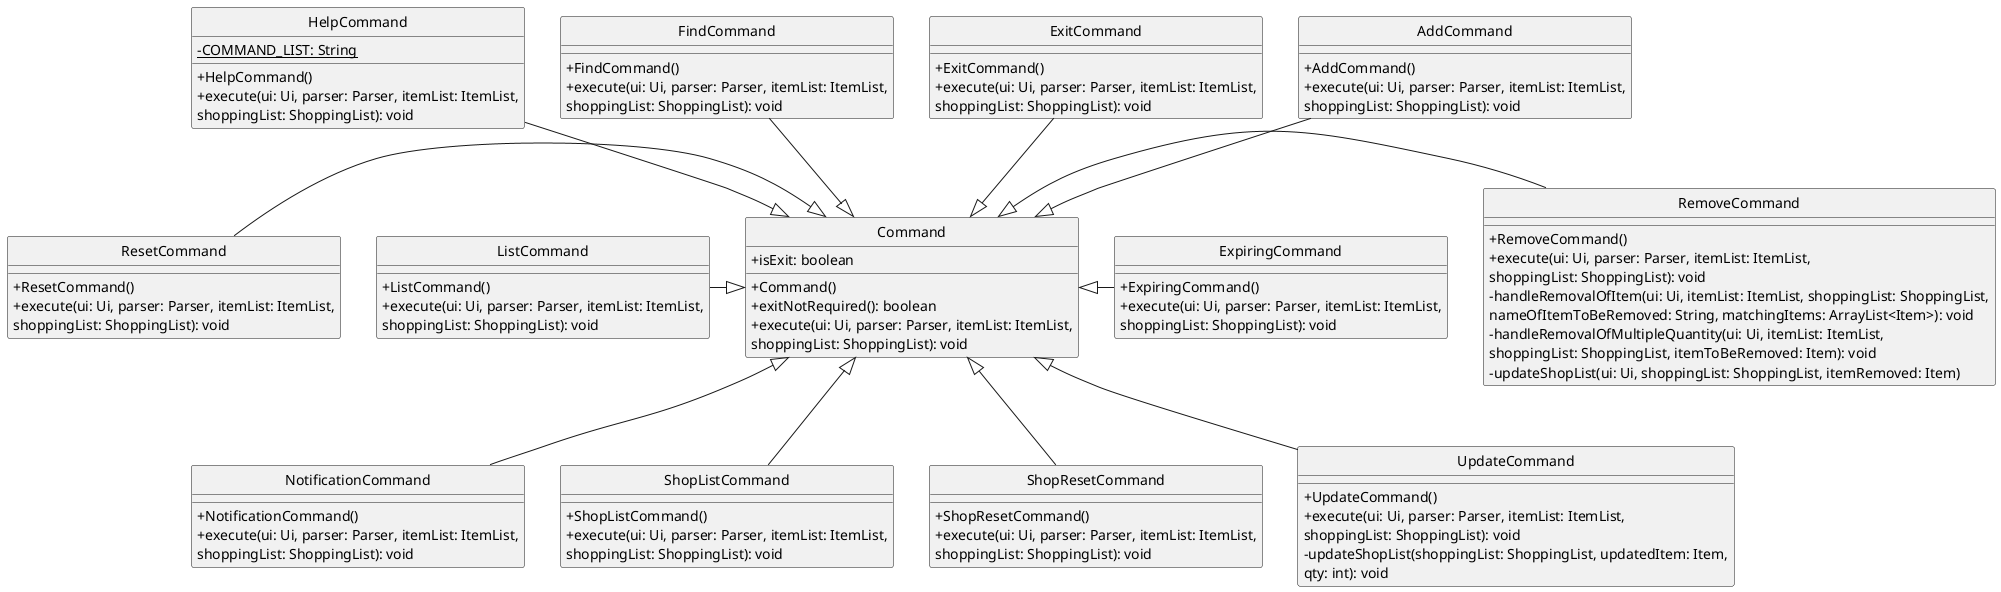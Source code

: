 @startuml
'https://plantuml.com/class-diagram
hide circle
skinparam classAttributeIconSize 0

class Command
class AddCommand
class ExitCommand
class FindCommand
class HelpCommand
class ListCommand
class ResetCommand
class RemoveCommand
class ExpiringCommand
class NotificationCommand
class ShopListCommand
class ShopResetCommand
class UpdateCommand

Command <|-up- AddCommand
Command <|-up- ExitCommand
Command <|-up- FindCommand
Command <|-up- HelpCommand
Command <|-left- ListCommand
Command <|-left- ResetCommand
Command <|-right- RemoveCommand
Command <|-right- ExpiringCommand
Command <|-down- NotificationCommand
Command <|-down- ShopListCommand
Command <|-down- ShopResetCommand
Command <|-down- UpdateCommand

class Command {
+isExit: boolean
+Command()
+exitNotRequired(): boolean
+execute(ui: Ui, parser: Parser, itemList: ItemList,
shoppingList: ShoppingList): void
}

class AddCommand {
+AddCommand()
+execute(ui: Ui, parser: Parser, itemList: ItemList,
 shoppingList: ShoppingList): void
}

class ExitCommand {
+ExitCommand()
+execute(ui: Ui, parser: Parser, itemList: ItemList,
 shoppingList: ShoppingList): void
}

class FindCommand {
+FindCommand()
+execute(ui: Ui, parser: Parser, itemList: ItemList,
 shoppingList: ShoppingList): void
}

class HelpCommand {
- {static} COMMAND_LIST: String
+HelpCommand()
+execute(ui: Ui, parser: Parser, itemList: ItemList,
 shoppingList: ShoppingList): void
}

class ListCommand {
+ListCommand()
+execute(ui: Ui, parser: Parser, itemList: ItemList,
shoppingList: ShoppingList): void
}

class ResetCommand {
+ResetCommand()
+execute(ui: Ui, parser: Parser, itemList: ItemList,
 shoppingList: ShoppingList): void
}

class RemoveCommand {
+RemoveCommand()
+execute(ui: Ui, parser: Parser, itemList: ItemList,
 shoppingList: ShoppingList): void
-handleRemovalOfItem(ui: Ui, itemList: ItemList, shoppingList: ShoppingList,
 nameOfItemToBeRemoved: String, matchingItems: ArrayList<Item>): void
-handleRemovalOfMultipleQuantity(ui: Ui, itemList: ItemList,
 shoppingList: ShoppingList, itemToBeRemoved: Item): void
-updateShopList(ui: Ui, shoppingList: ShoppingList, itemRemoved: Item)
}

class ExpiringCommand {
+ExpiringCommand()
+execute(ui: Ui, parser: Parser, itemList: ItemList,
 shoppingList: ShoppingList): void
}

class NotificationCommand {
+NotificationCommand()
+execute(ui: Ui, parser: Parser, itemList: ItemList,
 shoppingList: ShoppingList): void
}

class ShopListCommand {
+ShopListCommand()
+execute(ui: Ui, parser: Parser, itemList: ItemList,
 shoppingList: ShoppingList): void
}

class ShopResetCommand {
+ShopResetCommand()
+execute(ui: Ui, parser: Parser, itemList: ItemList,
 shoppingList: ShoppingList): void
}

class UpdateCommand {
+UpdateCommand()
+execute(ui: Ui, parser: Parser, itemList: ItemList,
 shoppingList: ShoppingList): void
-updateShopList(shoppingList: ShoppingList, updatedItem: Item,
 qty: int): void
}

@enduml
